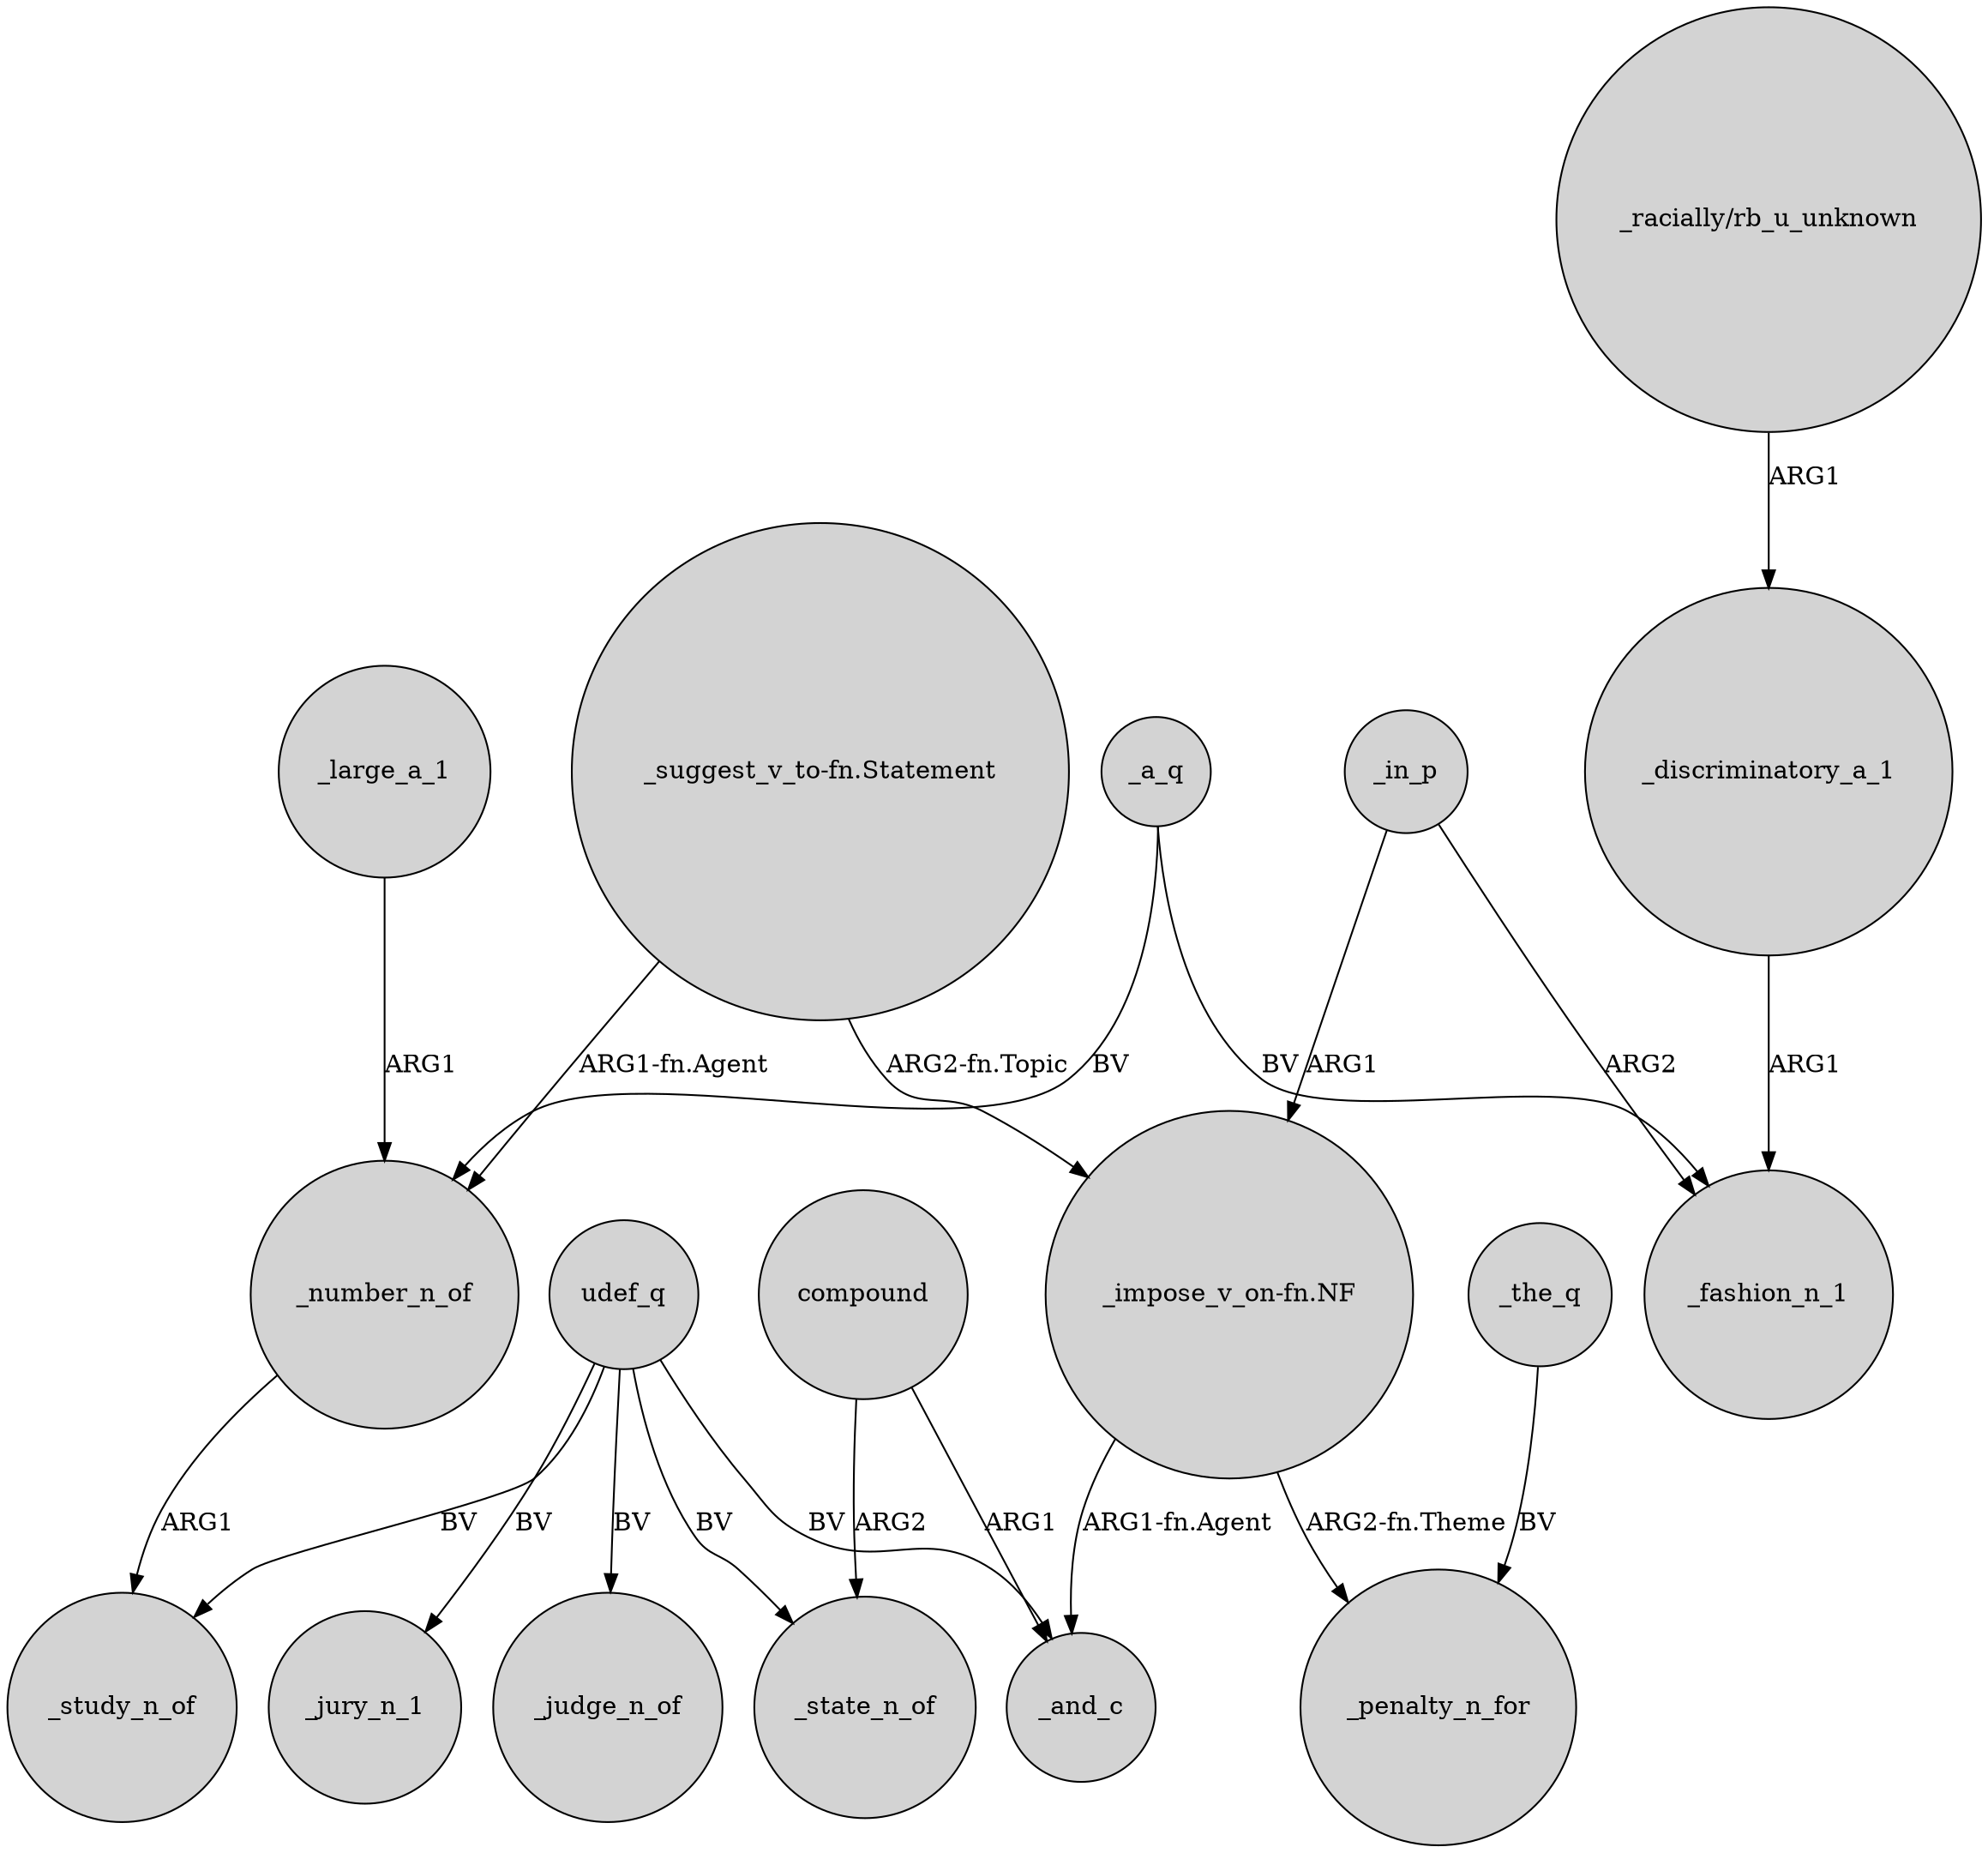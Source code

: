 digraph {
	node [shape=circle style=filled]
	_number_n_of -> _study_n_of [label=ARG1]
	_in_p -> _fashion_n_1 [label=ARG2]
	_discriminatory_a_1 -> _fashion_n_1 [label=ARG1]
	_a_q -> _number_n_of [label=BV]
	"_suggest_v_to-fn.Statement" -> _number_n_of [label="ARG1-fn.Agent"]
	udef_q -> _state_n_of [label=BV]
	compound -> _state_n_of [label=ARG2]
	_a_q -> _fashion_n_1 [label=BV]
	"_impose_v_on-fn.NF" -> _and_c [label="ARG1-fn.Agent"]
	udef_q -> _judge_n_of [label=BV]
	_large_a_1 -> _number_n_of [label=ARG1]
	compound -> _and_c [label=ARG1]
	_in_p -> "_impose_v_on-fn.NF" [label=ARG1]
	"_racially/rb_u_unknown" -> _discriminatory_a_1 [label=ARG1]
	"_impose_v_on-fn.NF" -> _penalty_n_for [label="ARG2-fn.Theme"]
	udef_q -> _jury_n_1 [label=BV]
	udef_q -> _and_c [label=BV]
	udef_q -> _study_n_of [label=BV]
	"_suggest_v_to-fn.Statement" -> "_impose_v_on-fn.NF" [label="ARG2-fn.Topic"]
	_the_q -> _penalty_n_for [label=BV]
}
